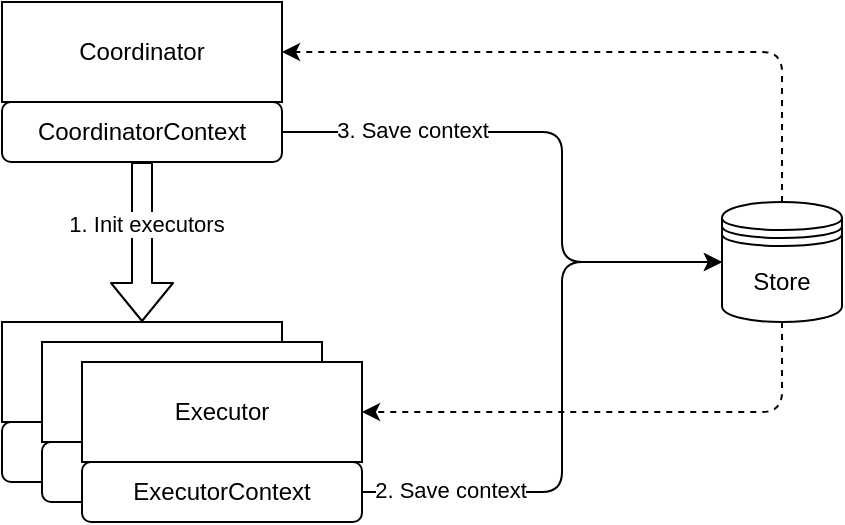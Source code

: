 <mxfile version="14.5.1" type="github">
  <diagram id="Ll0VtS5k7MybpNmATOE-" name="Page-1">
    <mxGraphModel dx="1495" dy="748" grid="1" gridSize="10" guides="1" tooltips="1" connect="1" arrows="1" fold="1" page="1" pageScale="1" pageWidth="827" pageHeight="1169" math="0" shadow="0">
      <root>
        <mxCell id="0" />
        <mxCell id="1" parent="0" />
        <mxCell id="YumP3khAgC9zow3Is1LS-1" value="Coordinator" style="rounded=0;whiteSpace=wrap;html=1;" vertex="1" parent="1">
          <mxGeometry x="240" y="120" width="140" height="50" as="geometry" />
        </mxCell>
        <mxCell id="YumP3khAgC9zow3Is1LS-2" value="CoordinatorContext" style="rounded=1;whiteSpace=wrap;html=1;" vertex="1" parent="1">
          <mxGeometry x="240" y="170" width="140" height="30" as="geometry" />
        </mxCell>
        <mxCell id="YumP3khAgC9zow3Is1LS-3" value="Store" style="shape=datastore;whiteSpace=wrap;html=1;" vertex="1" parent="1">
          <mxGeometry x="600" y="220" width="60" height="60" as="geometry" />
        </mxCell>
        <mxCell id="YumP3khAgC9zow3Is1LS-4" value="" style="group" vertex="1" connectable="0" parent="1">
          <mxGeometry x="240" y="280" width="180" height="100" as="geometry" />
        </mxCell>
        <mxCell id="YumP3khAgC9zow3Is1LS-5" value="" style="group" vertex="1" connectable="0" parent="YumP3khAgC9zow3Is1LS-4">
          <mxGeometry width="180" height="100" as="geometry" />
        </mxCell>
        <mxCell id="YumP3khAgC9zow3Is1LS-6" value="Executor" style="rounded=0;whiteSpace=wrap;html=1;" vertex="1" parent="YumP3khAgC9zow3Is1LS-5">
          <mxGeometry width="140" height="50" as="geometry" />
        </mxCell>
        <mxCell id="YumP3khAgC9zow3Is1LS-7" value="ExecutorContext" style="rounded=1;whiteSpace=wrap;html=1;" vertex="1" parent="YumP3khAgC9zow3Is1LS-5">
          <mxGeometry y="50" width="140" height="30" as="geometry" />
        </mxCell>
        <mxCell id="YumP3khAgC9zow3Is1LS-8" value="" style="group" vertex="1" connectable="0" parent="YumP3khAgC9zow3Is1LS-5">
          <mxGeometry x="20" y="10" width="160" height="90" as="geometry" />
        </mxCell>
        <mxCell id="YumP3khAgC9zow3Is1LS-9" value="Executor" style="rounded=0;whiteSpace=wrap;html=1;" vertex="1" parent="YumP3khAgC9zow3Is1LS-8">
          <mxGeometry width="140" height="50" as="geometry" />
        </mxCell>
        <mxCell id="YumP3khAgC9zow3Is1LS-10" value="ExecutorContext" style="rounded=1;whiteSpace=wrap;html=1;" vertex="1" parent="YumP3khAgC9zow3Is1LS-8">
          <mxGeometry y="50" width="140" height="30" as="geometry" />
        </mxCell>
        <mxCell id="YumP3khAgC9zow3Is1LS-11" value="" style="group" vertex="1" connectable="0" parent="YumP3khAgC9zow3Is1LS-8">
          <mxGeometry x="20" y="10" width="140" height="80" as="geometry" />
        </mxCell>
        <mxCell id="YumP3khAgC9zow3Is1LS-12" value="Executor" style="rounded=0;whiteSpace=wrap;html=1;" vertex="1" parent="YumP3khAgC9zow3Is1LS-11">
          <mxGeometry width="140" height="50" as="geometry" />
        </mxCell>
        <mxCell id="YumP3khAgC9zow3Is1LS-13" value="ExecutorContext" style="rounded=1;whiteSpace=wrap;html=1;" vertex="1" parent="YumP3khAgC9zow3Is1LS-11">
          <mxGeometry y="50" width="140" height="30" as="geometry" />
        </mxCell>
        <mxCell id="YumP3khAgC9zow3Is1LS-14" value="" style="endArrow=classic;html=1;exitX=1;exitY=0.5;exitDx=0;exitDy=0;entryX=0;entryY=0.5;entryDx=0;entryDy=0;edgeStyle=orthogonalEdgeStyle;" edge="1" parent="1" source="YumP3khAgC9zow3Is1LS-13" target="YumP3khAgC9zow3Is1LS-3">
          <mxGeometry width="50" height="50" relative="1" as="geometry">
            <mxPoint x="390" y="490" as="sourcePoint" />
            <mxPoint x="600" y="230" as="targetPoint" />
            <Array as="points">
              <mxPoint x="520" y="365" />
              <mxPoint x="520" y="250" />
            </Array>
          </mxGeometry>
        </mxCell>
        <mxCell id="YumP3khAgC9zow3Is1LS-15" value="2. Save context" style="edgeLabel;html=1;align=center;verticalAlign=middle;resizable=0;points=[];" vertex="1" connectable="0" parent="YumP3khAgC9zow3Is1LS-14">
          <mxGeometry x="-0.742" y="1" relative="1" as="geometry">
            <mxPoint x="6" as="offset" />
          </mxGeometry>
        </mxCell>
        <mxCell id="YumP3khAgC9zow3Is1LS-16" value="" style="endArrow=classic;html=1;exitX=1;exitY=0.5;exitDx=0;exitDy=0;entryX=0;entryY=0.5;entryDx=0;entryDy=0;edgeStyle=orthogonalEdgeStyle;" edge="1" parent="1" source="YumP3khAgC9zow3Is1LS-2" target="YumP3khAgC9zow3Is1LS-3">
          <mxGeometry width="50" height="50" relative="1" as="geometry">
            <mxPoint x="430" y="375" as="sourcePoint" />
            <mxPoint x="610" y="340" as="targetPoint" />
            <Array as="points">
              <mxPoint x="520" y="185" />
              <mxPoint x="520" y="250" />
            </Array>
          </mxGeometry>
        </mxCell>
        <mxCell id="YumP3khAgC9zow3Is1LS-17" value="3. Save context" style="edgeLabel;html=1;align=center;verticalAlign=middle;resizable=0;points=[];" vertex="1" connectable="0" parent="YumP3khAgC9zow3Is1LS-16">
          <mxGeometry x="-0.733" relative="1" as="geometry">
            <mxPoint x="27" y="-1" as="offset" />
          </mxGeometry>
        </mxCell>
        <mxCell id="YumP3khAgC9zow3Is1LS-18" value="" style="shape=flexArrow;endArrow=classic;html=1;exitX=0.5;exitY=1;exitDx=0;exitDy=0;entryX=0.5;entryY=0;entryDx=0;entryDy=0;" edge="1" parent="1" source="YumP3khAgC9zow3Is1LS-2" target="YumP3khAgC9zow3Is1LS-6">
          <mxGeometry width="50" height="50" relative="1" as="geometry">
            <mxPoint x="390" y="490" as="sourcePoint" />
            <mxPoint x="440" y="440" as="targetPoint" />
          </mxGeometry>
        </mxCell>
        <mxCell id="YumP3khAgC9zow3Is1LS-19" value="1. Init executors" style="edgeLabel;html=1;align=center;verticalAlign=middle;resizable=0;points=[];" vertex="1" connectable="0" parent="YumP3khAgC9zow3Is1LS-18">
          <mxGeometry x="-0.225" y="2" relative="1" as="geometry">
            <mxPoint as="offset" />
          </mxGeometry>
        </mxCell>
        <mxCell id="YumP3khAgC9zow3Is1LS-20" value="" style="endArrow=classic;html=1;entryX=1;entryY=0.5;entryDx=0;entryDy=0;exitX=0.5;exitY=0;exitDx=0;exitDy=0;edgeStyle=orthogonalEdgeStyle;dashed=1;" edge="1" parent="1" source="YumP3khAgC9zow3Is1LS-3" target="YumP3khAgC9zow3Is1LS-1">
          <mxGeometry width="50" height="50" relative="1" as="geometry">
            <mxPoint x="390" y="490" as="sourcePoint" />
            <mxPoint x="440" y="440" as="targetPoint" />
          </mxGeometry>
        </mxCell>
        <mxCell id="YumP3khAgC9zow3Is1LS-21" value="" style="endArrow=classic;html=1;entryX=1;entryY=0.5;entryDx=0;entryDy=0;exitX=0.5;exitY=1;exitDx=0;exitDy=0;edgeStyle=orthogonalEdgeStyle;dashed=1;" edge="1" parent="1" source="YumP3khAgC9zow3Is1LS-3" target="YumP3khAgC9zow3Is1LS-12">
          <mxGeometry width="50" height="50" relative="1" as="geometry">
            <mxPoint x="640" y="230" as="sourcePoint" />
            <mxPoint x="390" y="155" as="targetPoint" />
          </mxGeometry>
        </mxCell>
      </root>
    </mxGraphModel>
  </diagram>
</mxfile>
